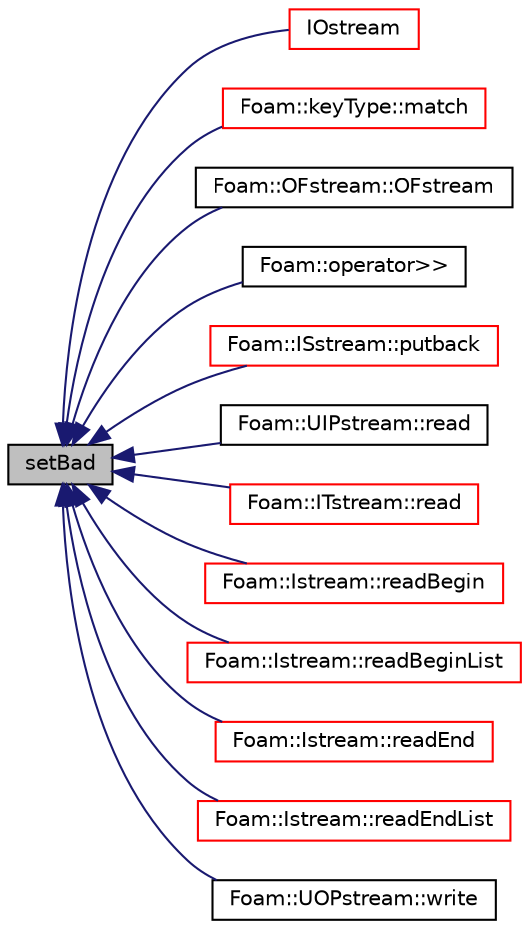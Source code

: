 digraph "setBad"
{
  bgcolor="transparent";
  edge [fontname="Helvetica",fontsize="10",labelfontname="Helvetica",labelfontsize="10"];
  node [fontname="Helvetica",fontsize="10",shape=record];
  rankdir="LR";
  Node1 [label="setBad",height=0.2,width=0.4,color="black", fillcolor="grey75", style="filled", fontcolor="black"];
  Node1 -> Node2 [dir="back",color="midnightblue",fontsize="10",style="solid",fontname="Helvetica"];
  Node2 [label="IOstream",height=0.2,width=0.4,color="red",URL="$a01187.html#aff5a3d5cd5c2ea4d2bf69669e53d2092",tooltip="Construct setting format and version. "];
  Node1 -> Node3 [dir="back",color="midnightblue",fontsize="10",style="solid",fontname="Helvetica"];
  Node3 [label="Foam::keyType::match",height=0.2,width=0.4,color="red",URL="$a01231.html#a8e8c7d37853e590db3b2349f111bed77",tooltip="Smart match as regular expression or as a string. "];
  Node1 -> Node4 [dir="back",color="midnightblue",fontsize="10",style="solid",fontname="Helvetica"];
  Node4 [label="Foam::OFstream::OFstream",height=0.2,width=0.4,color="black",URL="$a01709.html#a96b00a76820113a7c7ece8af0541d9e2",tooltip="Construct from pathname. "];
  Node1 -> Node5 [dir="back",color="midnightblue",fontsize="10",style="solid",fontname="Helvetica"];
  Node5 [label="Foam::operator\>\>",height=0.2,width=0.4,color="black",URL="$a10758.html#aae8a055a5af8196c42bde75b2f2ddaac"];
  Node1 -> Node6 [dir="back",color="midnightblue",fontsize="10",style="solid",fontname="Helvetica"];
  Node6 [label="Foam::ISstream::putback",height=0.2,width=0.4,color="red",URL="$a01200.html#aa685529cedb07a4b339c5a87c84b597a",tooltip="Raw, low-level putback character function. "];
  Node1 -> Node7 [dir="back",color="midnightblue",fontsize="10",style="solid",fontname="Helvetica"];
  Node7 [label="Foam::UIPstream::read",height=0.2,width=0.4,color="black",URL="$a02748.html#a3d4b02e5b143d1a4ba9a5b34f11b4ed1",tooltip="Return next token from stream. "];
  Node1 -> Node8 [dir="back",color="midnightblue",fontsize="10",style="solid",fontname="Helvetica"];
  Node8 [label="Foam::ITstream::read",height=0.2,width=0.4,color="red",URL="$a01217.html#a3d4b02e5b143d1a4ba9a5b34f11b4ed1",tooltip="Return next token from stream. "];
  Node1 -> Node9 [dir="back",color="midnightblue",fontsize="10",style="solid",fontname="Helvetica"];
  Node9 [label="Foam::Istream::readBegin",height=0.2,width=0.4,color="red",URL="$a01201.html#a0f770b511770a752d65282976e8a8078"];
  Node1 -> Node10 [dir="back",color="midnightblue",fontsize="10",style="solid",fontname="Helvetica"];
  Node10 [label="Foam::Istream::readBeginList",height=0.2,width=0.4,color="red",URL="$a01201.html#adb9b1a5ac1aacc94b9998439303acfa7"];
  Node1 -> Node11 [dir="back",color="midnightblue",fontsize="10",style="solid",fontname="Helvetica"];
  Node11 [label="Foam::Istream::readEnd",height=0.2,width=0.4,color="red",URL="$a01201.html#a092d231ce97840ca80cad9b0e98acbb8"];
  Node1 -> Node12 [dir="back",color="midnightblue",fontsize="10",style="solid",fontname="Helvetica"];
  Node12 [label="Foam::Istream::readEndList",height=0.2,width=0.4,color="red",URL="$a01201.html#a3fbb1d26a1c975ed5be8df0056c863dd"];
  Node1 -> Node13 [dir="back",color="midnightblue",fontsize="10",style="solid",fontname="Helvetica"];
  Node13 [label="Foam::UOPstream::write",height=0.2,width=0.4,color="black",URL="$a02777.html#a52c3f56f115b2b9b1b7db001a3784003",tooltip="Write next token to stream. "];
}
